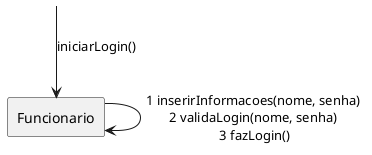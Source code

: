 @startuml
'rectangle "Gerente" as gerente
'rectangle "FolhaDePagamento" as folha
'rectangle "Pagamento" as pagamento
rectangle "Funcionario" as funcionario
'rectangle "Empresa" as empresa
'rectangle "ListaDeFuncionarios" as lista
'rectangle "Venda" as venda
'rectangle "Ponto" as ponto
'rectangle "BaseDeDadosProjetos" as base
'rectangle "Projeto" as projeto
label " " as ini

ini -down-> funcionario      : iniciarLogin()
funcionario -> funcionario   : 1 inserirInformacoes(nome, senha)\n2 validaLogin(nome, senha)\n 3 fazLogin()

@enduml
